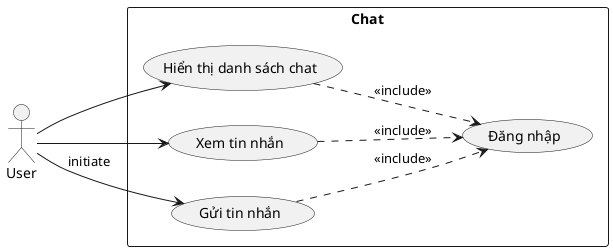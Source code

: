 
@startuml
left to right direction

actor User
' User -> Ms: initiate
rectangle Chat {
    usecase "Hiển thị danh sách chat" as show_list
    usecase "Xem tin nhắn" as View
    usecase "Gửi tin nhắn" as Send
    usecase "Đăng nhập" as Login
    User --> Send: initiate
    User --> show_list
    User --> View
    show_list ..> Login: <<include>>
    View ..> Login: <<include>>
    Send ..> Login: <<include>>
}
@enduml
